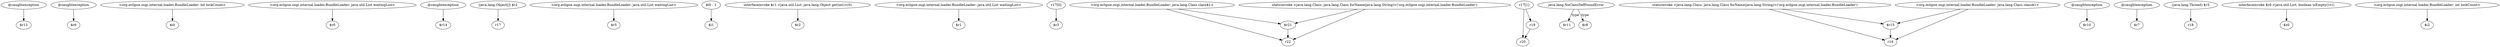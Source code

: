 digraph g {
0[label="@caughtexception"]
1[label="$r13"]
0->1[label=""]
2[label="@caughtexception"]
3[label="$r6"]
2->3[label=""]
4[label="<org.eclipse.osgi.internal.loader.BundleLoader: int lockCount>"]
5[label="$i0"]
4->5[label=""]
6[label="<org.eclipse.osgi.internal.loader.BundleLoader: java.util.List waitingList>"]
7[label="$r0"]
6->7[label=""]
8[label="@caughtexception"]
9[label="$r14"]
8->9[label=""]
10[label="(java.lang.Object[]) $r2"]
11[label="r17"]
10->11[label=""]
12[label="<org.eclipse.osgi.internal.loader.BundleLoader: java.util.List waitingList>"]
13[label="$r5"]
12->13[label=""]
14[label="$i0 - 1"]
15[label="$i1"]
14->15[label=""]
16[label="interfaceinvoke $r1.<java.util.List: java.lang.Object get(int)>(0)"]
17[label="$r2"]
16->17[label=""]
18[label="<org.eclipse.osgi.internal.loader.BundleLoader: java.util.List waitingList>"]
19[label="$r1"]
18->19[label=""]
20[label="r17[0]"]
21[label="$r3"]
20->21[label=""]
22[label="<org.eclipse.osgi.internal.loader.BundleLoader: java.lang.Class class$1>"]
23[label="r22"]
22->23[label=""]
24[label="r17[1]"]
25[label="r20"]
24->25[label=""]
26[label="java.lang.NoClassDefFoundError"]
27[label="$r11"]
26->27[label="type"]
28[label="staticinvoke <java.lang.Class: java.lang.Class forName(java.lang.String)>('org.eclipse.osgi.internal.loader.BundleLoader')"]
29[label="$r15"]
28->29[label=""]
30[label="@caughtexception"]
31[label="$r10"]
30->31[label=""]
32[label="$r21"]
22->32[label=""]
33[label="staticinvoke <java.lang.Class: java.lang.Class forName(java.lang.String)>('org.eclipse.osgi.internal.loader.BundleLoader')"]
33->23[label=""]
34[label="<org.eclipse.osgi.internal.loader.BundleLoader: java.lang.Class class$1>"]
34->29[label=""]
35[label="r16"]
29->35[label=""]
36[label="r19"]
36->25[label=""]
32->23[label=""]
34->35[label=""]
37[label="@caughtexception"]
38[label="$r7"]
37->38[label=""]
39[label="(java.lang.Thread) $r3"]
40[label="r18"]
39->40[label=""]
33->32[label=""]
41[label="interfaceinvoke $r0.<java.util.List: boolean isEmpty()>()"]
42[label="$z0"]
41->42[label=""]
28->35[label=""]
43[label="$r8"]
26->43[label="type"]
24->36[label=""]
44[label="<org.eclipse.osgi.internal.loader.BundleLoader: int lockCount>"]
45[label="$i2"]
44->45[label=""]
}